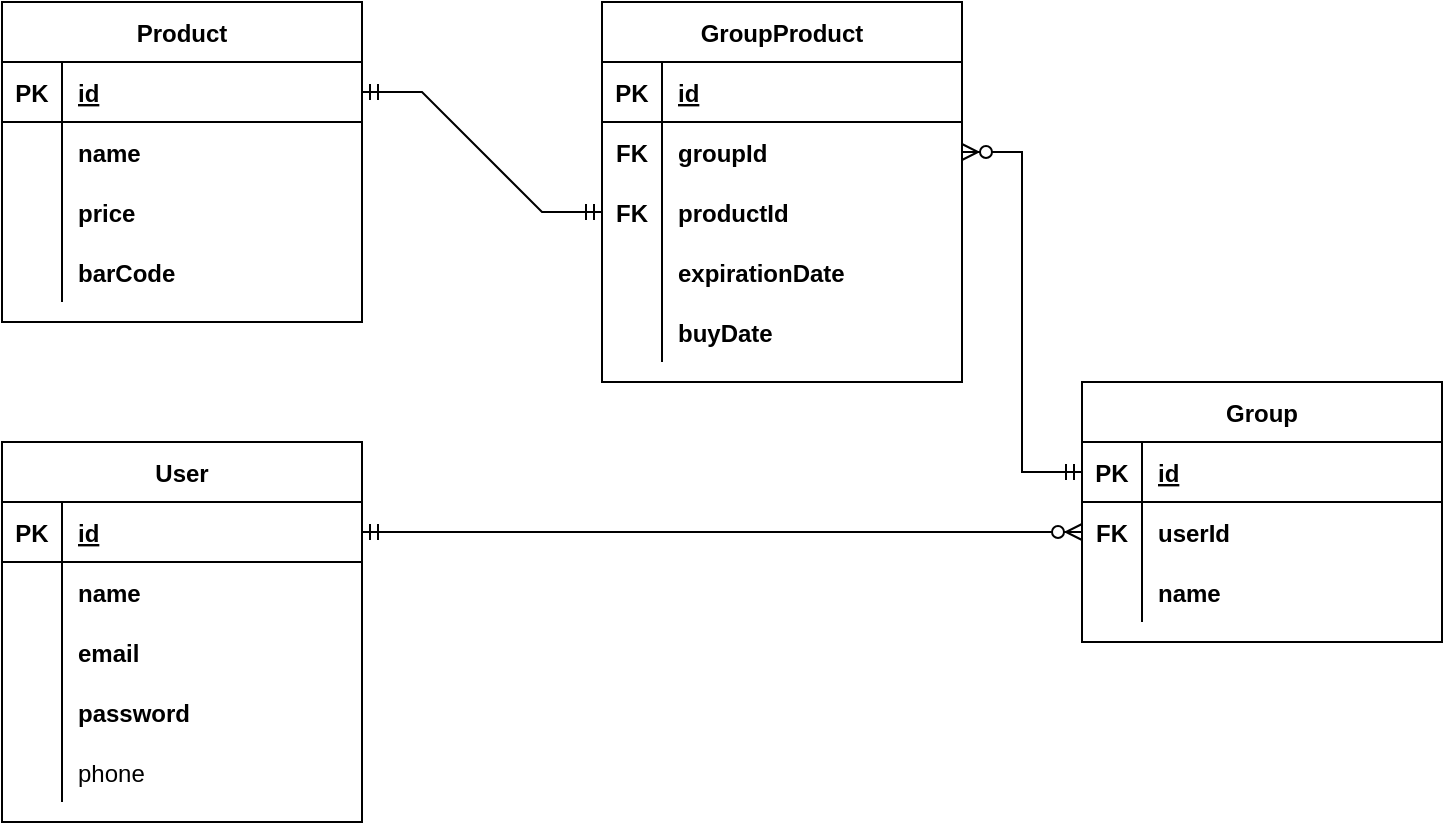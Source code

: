 <mxfile version="16.5.3" type="device"><diagram id="i0O98QzMgoXhwFGAQ1Lx" name="Page-1"><mxGraphModel dx="946" dy="645" grid="1" gridSize="10" guides="1" tooltips="1" connect="1" arrows="1" fold="1" page="1" pageScale="1" pageWidth="1100" pageHeight="850" math="0" shadow="0"><root><mxCell id="0"/><mxCell id="1" parent="0"/><mxCell id="Ga01ERjgmfE5X0jBdhNn-1" value="Product" style="shape=table;startSize=30;container=1;collapsible=1;childLayout=tableLayout;fixedRows=1;rowLines=0;fontStyle=1;align=center;resizeLast=1;" parent="1" vertex="1"><mxGeometry x="80" y="40" width="180" height="160" as="geometry"/></mxCell><mxCell id="Ga01ERjgmfE5X0jBdhNn-2" value="" style="shape=tableRow;horizontal=0;startSize=0;swimlaneHead=0;swimlaneBody=0;fillColor=none;collapsible=0;dropTarget=0;points=[[0,0.5],[1,0.5]];portConstraint=eastwest;top=0;left=0;right=0;bottom=1;" parent="Ga01ERjgmfE5X0jBdhNn-1" vertex="1"><mxGeometry y="30" width="180" height="30" as="geometry"/></mxCell><mxCell id="Ga01ERjgmfE5X0jBdhNn-3" value="PK" style="shape=partialRectangle;connectable=0;fillColor=none;top=0;left=0;bottom=0;right=0;fontStyle=1;overflow=hidden;" parent="Ga01ERjgmfE5X0jBdhNn-2" vertex="1"><mxGeometry width="30" height="30" as="geometry"><mxRectangle width="30" height="30" as="alternateBounds"/></mxGeometry></mxCell><mxCell id="Ga01ERjgmfE5X0jBdhNn-4" value="id" style="shape=partialRectangle;connectable=0;fillColor=none;top=0;left=0;bottom=0;right=0;align=left;spacingLeft=6;fontStyle=5;overflow=hidden;" parent="Ga01ERjgmfE5X0jBdhNn-2" vertex="1"><mxGeometry x="30" width="150" height="30" as="geometry"><mxRectangle width="150" height="30" as="alternateBounds"/></mxGeometry></mxCell><mxCell id="Ga01ERjgmfE5X0jBdhNn-5" value="" style="shape=tableRow;horizontal=0;startSize=0;swimlaneHead=0;swimlaneBody=0;fillColor=none;collapsible=0;dropTarget=0;points=[[0,0.5],[1,0.5]];portConstraint=eastwest;top=0;left=0;right=0;bottom=0;" parent="Ga01ERjgmfE5X0jBdhNn-1" vertex="1"><mxGeometry y="60" width="180" height="30" as="geometry"/></mxCell><mxCell id="Ga01ERjgmfE5X0jBdhNn-6" value="" style="shape=partialRectangle;connectable=0;fillColor=none;top=0;left=0;bottom=0;right=0;editable=1;overflow=hidden;" parent="Ga01ERjgmfE5X0jBdhNn-5" vertex="1"><mxGeometry width="30" height="30" as="geometry"><mxRectangle width="30" height="30" as="alternateBounds"/></mxGeometry></mxCell><mxCell id="Ga01ERjgmfE5X0jBdhNn-7" value="name" style="shape=partialRectangle;connectable=0;fillColor=none;top=0;left=0;bottom=0;right=0;align=left;spacingLeft=6;overflow=hidden;fontStyle=1" parent="Ga01ERjgmfE5X0jBdhNn-5" vertex="1"><mxGeometry x="30" width="150" height="30" as="geometry"><mxRectangle width="150" height="30" as="alternateBounds"/></mxGeometry></mxCell><mxCell id="Ga01ERjgmfE5X0jBdhNn-8" value="" style="shape=tableRow;horizontal=0;startSize=0;swimlaneHead=0;swimlaneBody=0;fillColor=none;collapsible=0;dropTarget=0;points=[[0,0.5],[1,0.5]];portConstraint=eastwest;top=0;left=0;right=0;bottom=0;" parent="Ga01ERjgmfE5X0jBdhNn-1" vertex="1"><mxGeometry y="90" width="180" height="30" as="geometry"/></mxCell><mxCell id="Ga01ERjgmfE5X0jBdhNn-9" value="" style="shape=partialRectangle;connectable=0;fillColor=none;top=0;left=0;bottom=0;right=0;editable=1;overflow=hidden;" parent="Ga01ERjgmfE5X0jBdhNn-8" vertex="1"><mxGeometry width="30" height="30" as="geometry"><mxRectangle width="30" height="30" as="alternateBounds"/></mxGeometry></mxCell><mxCell id="Ga01ERjgmfE5X0jBdhNn-10" value="price" style="shape=partialRectangle;connectable=0;fillColor=none;top=0;left=0;bottom=0;right=0;align=left;spacingLeft=6;overflow=hidden;fontStyle=1" parent="Ga01ERjgmfE5X0jBdhNn-8" vertex="1"><mxGeometry x="30" width="150" height="30" as="geometry"><mxRectangle width="150" height="30" as="alternateBounds"/></mxGeometry></mxCell><mxCell id="Ga01ERjgmfE5X0jBdhNn-11" value="" style="shape=tableRow;horizontal=0;startSize=0;swimlaneHead=0;swimlaneBody=0;fillColor=none;collapsible=0;dropTarget=0;points=[[0,0.5],[1,0.5]];portConstraint=eastwest;top=0;left=0;right=0;bottom=0;" parent="Ga01ERjgmfE5X0jBdhNn-1" vertex="1"><mxGeometry y="120" width="180" height="30" as="geometry"/></mxCell><mxCell id="Ga01ERjgmfE5X0jBdhNn-12" value="" style="shape=partialRectangle;connectable=0;fillColor=none;top=0;left=0;bottom=0;right=0;editable=1;overflow=hidden;" parent="Ga01ERjgmfE5X0jBdhNn-11" vertex="1"><mxGeometry width="30" height="30" as="geometry"><mxRectangle width="30" height="30" as="alternateBounds"/></mxGeometry></mxCell><mxCell id="Ga01ERjgmfE5X0jBdhNn-13" value="barCode" style="shape=partialRectangle;connectable=0;fillColor=none;top=0;left=0;bottom=0;right=0;align=left;spacingLeft=6;overflow=hidden;fontStyle=1" parent="Ga01ERjgmfE5X0jBdhNn-11" vertex="1"><mxGeometry x="30" width="150" height="30" as="geometry"><mxRectangle width="150" height="30" as="alternateBounds"/></mxGeometry></mxCell><mxCell id="Ga01ERjgmfE5X0jBdhNn-20" value="GroupProduct" style="shape=table;startSize=30;container=1;collapsible=1;childLayout=tableLayout;fixedRows=1;rowLines=0;fontStyle=1;align=center;resizeLast=1;" parent="1" vertex="1"><mxGeometry x="380" y="40" width="180" height="190" as="geometry"/></mxCell><mxCell id="Ga01ERjgmfE5X0jBdhNn-21" value="" style="shape=tableRow;horizontal=0;startSize=0;swimlaneHead=0;swimlaneBody=0;fillColor=none;collapsible=0;dropTarget=0;points=[[0,0.5],[1,0.5]];portConstraint=eastwest;top=0;left=0;right=0;bottom=1;" parent="Ga01ERjgmfE5X0jBdhNn-20" vertex="1"><mxGeometry y="30" width="180" height="30" as="geometry"/></mxCell><mxCell id="Ga01ERjgmfE5X0jBdhNn-22" value="PK" style="shape=partialRectangle;connectable=0;fillColor=none;top=0;left=0;bottom=0;right=0;fontStyle=1;overflow=hidden;" parent="Ga01ERjgmfE5X0jBdhNn-21" vertex="1"><mxGeometry width="30" height="30" as="geometry"><mxRectangle width="30" height="30" as="alternateBounds"/></mxGeometry></mxCell><mxCell id="Ga01ERjgmfE5X0jBdhNn-23" value="id" style="shape=partialRectangle;connectable=0;fillColor=none;top=0;left=0;bottom=0;right=0;align=left;spacingLeft=6;fontStyle=5;overflow=hidden;" parent="Ga01ERjgmfE5X0jBdhNn-21" vertex="1"><mxGeometry x="30" width="150" height="30" as="geometry"><mxRectangle width="150" height="30" as="alternateBounds"/></mxGeometry></mxCell><mxCell id="kSH8Gty0BtnXrDlBKbD1-30" value="" style="shape=tableRow;horizontal=0;startSize=0;swimlaneHead=0;swimlaneBody=0;fillColor=none;collapsible=0;dropTarget=0;points=[[0,0.5],[1,0.5]];portConstraint=eastwest;top=0;left=0;right=0;bottom=0;" vertex="1" parent="Ga01ERjgmfE5X0jBdhNn-20"><mxGeometry y="60" width="180" height="30" as="geometry"/></mxCell><mxCell id="kSH8Gty0BtnXrDlBKbD1-31" value="FK" style="shape=partialRectangle;connectable=0;fillColor=none;top=0;left=0;bottom=0;right=0;editable=1;overflow=hidden;fontStyle=1" vertex="1" parent="kSH8Gty0BtnXrDlBKbD1-30"><mxGeometry width="30" height="30" as="geometry"><mxRectangle width="30" height="30" as="alternateBounds"/></mxGeometry></mxCell><mxCell id="kSH8Gty0BtnXrDlBKbD1-32" value="groupId" style="shape=partialRectangle;connectable=0;fillColor=none;top=0;left=0;bottom=0;right=0;align=left;spacingLeft=6;overflow=hidden;fontStyle=1" vertex="1" parent="kSH8Gty0BtnXrDlBKbD1-30"><mxGeometry x="30" width="150" height="30" as="geometry"><mxRectangle width="150" height="30" as="alternateBounds"/></mxGeometry></mxCell><mxCell id="kSH8Gty0BtnXrDlBKbD1-33" value="" style="shape=tableRow;horizontal=0;startSize=0;swimlaneHead=0;swimlaneBody=0;fillColor=none;collapsible=0;dropTarget=0;points=[[0,0.5],[1,0.5]];portConstraint=eastwest;top=0;left=0;right=0;bottom=0;" vertex="1" parent="Ga01ERjgmfE5X0jBdhNn-20"><mxGeometry y="90" width="180" height="30" as="geometry"/></mxCell><mxCell id="kSH8Gty0BtnXrDlBKbD1-34" value="FK" style="shape=partialRectangle;connectable=0;fillColor=none;top=0;left=0;bottom=0;right=0;editable=1;overflow=hidden;fontStyle=1" vertex="1" parent="kSH8Gty0BtnXrDlBKbD1-33"><mxGeometry width="30" height="30" as="geometry"><mxRectangle width="30" height="30" as="alternateBounds"/></mxGeometry></mxCell><mxCell id="kSH8Gty0BtnXrDlBKbD1-35" value="productId" style="shape=partialRectangle;connectable=0;fillColor=none;top=0;left=0;bottom=0;right=0;align=left;spacingLeft=6;overflow=hidden;fontStyle=1" vertex="1" parent="kSH8Gty0BtnXrDlBKbD1-33"><mxGeometry x="30" width="150" height="30" as="geometry"><mxRectangle width="150" height="30" as="alternateBounds"/></mxGeometry></mxCell><mxCell id="Ga01ERjgmfE5X0jBdhNn-30" value="" style="shape=tableRow;horizontal=0;startSize=0;swimlaneHead=0;swimlaneBody=0;fillColor=none;collapsible=0;dropTarget=0;points=[[0,0.5],[1,0.5]];portConstraint=eastwest;top=0;left=0;right=0;bottom=0;" parent="Ga01ERjgmfE5X0jBdhNn-20" vertex="1"><mxGeometry y="120" width="180" height="30" as="geometry"/></mxCell><mxCell id="Ga01ERjgmfE5X0jBdhNn-31" value="" style="shape=partialRectangle;connectable=0;fillColor=none;top=0;left=0;bottom=0;right=0;editable=1;overflow=hidden;" parent="Ga01ERjgmfE5X0jBdhNn-30" vertex="1"><mxGeometry width="30" height="30" as="geometry"><mxRectangle width="30" height="30" as="alternateBounds"/></mxGeometry></mxCell><mxCell id="Ga01ERjgmfE5X0jBdhNn-32" value="expirationDate" style="shape=partialRectangle;connectable=0;fillColor=none;top=0;left=0;bottom=0;right=0;align=left;spacingLeft=6;overflow=hidden;fontStyle=1" parent="Ga01ERjgmfE5X0jBdhNn-30" vertex="1"><mxGeometry x="30" width="150" height="30" as="geometry"><mxRectangle width="150" height="30" as="alternateBounds"/></mxGeometry></mxCell><mxCell id="Ga01ERjgmfE5X0jBdhNn-33" value="" style="shape=tableRow;horizontal=0;startSize=0;swimlaneHead=0;swimlaneBody=0;fillColor=none;collapsible=0;dropTarget=0;points=[[0,0.5],[1,0.5]];portConstraint=eastwest;top=0;left=0;right=0;bottom=0;" parent="Ga01ERjgmfE5X0jBdhNn-20" vertex="1"><mxGeometry y="150" width="180" height="30" as="geometry"/></mxCell><mxCell id="Ga01ERjgmfE5X0jBdhNn-34" value="" style="shape=partialRectangle;connectable=0;fillColor=none;top=0;left=0;bottom=0;right=0;editable=1;overflow=hidden;" parent="Ga01ERjgmfE5X0jBdhNn-33" vertex="1"><mxGeometry width="30" height="30" as="geometry"><mxRectangle width="30" height="30" as="alternateBounds"/></mxGeometry></mxCell><mxCell id="Ga01ERjgmfE5X0jBdhNn-35" value="buyDate" style="shape=partialRectangle;connectable=0;fillColor=none;top=0;left=0;bottom=0;right=0;align=left;spacingLeft=6;overflow=hidden;fontStyle=1" parent="Ga01ERjgmfE5X0jBdhNn-33" vertex="1"><mxGeometry x="30" width="150" height="30" as="geometry"><mxRectangle width="150" height="30" as="alternateBounds"/></mxGeometry></mxCell><mxCell id="kSH8Gty0BtnXrDlBKbD1-1" value="Group" style="shape=table;startSize=30;container=1;collapsible=1;childLayout=tableLayout;fixedRows=1;rowLines=0;fontStyle=1;align=center;resizeLast=1;" vertex="1" parent="1"><mxGeometry x="620" y="230" width="180" height="130" as="geometry"/></mxCell><mxCell id="kSH8Gty0BtnXrDlBKbD1-2" value="" style="shape=tableRow;horizontal=0;startSize=0;swimlaneHead=0;swimlaneBody=0;fillColor=none;collapsible=0;dropTarget=0;points=[[0,0.5],[1,0.5]];portConstraint=eastwest;top=0;left=0;right=0;bottom=1;" vertex="1" parent="kSH8Gty0BtnXrDlBKbD1-1"><mxGeometry y="30" width="180" height="30" as="geometry"/></mxCell><mxCell id="kSH8Gty0BtnXrDlBKbD1-3" value="PK" style="shape=partialRectangle;connectable=0;fillColor=none;top=0;left=0;bottom=0;right=0;fontStyle=1;overflow=hidden;" vertex="1" parent="kSH8Gty0BtnXrDlBKbD1-2"><mxGeometry width="30" height="30" as="geometry"><mxRectangle width="30" height="30" as="alternateBounds"/></mxGeometry></mxCell><mxCell id="kSH8Gty0BtnXrDlBKbD1-4" value="id" style="shape=partialRectangle;connectable=0;fillColor=none;top=0;left=0;bottom=0;right=0;align=left;spacingLeft=6;fontStyle=5;overflow=hidden;" vertex="1" parent="kSH8Gty0BtnXrDlBKbD1-2"><mxGeometry x="30" width="150" height="30" as="geometry"><mxRectangle width="150" height="30" as="alternateBounds"/></mxGeometry></mxCell><mxCell id="kSH8Gty0BtnXrDlBKbD1-5" value="" style="shape=tableRow;horizontal=0;startSize=0;swimlaneHead=0;swimlaneBody=0;fillColor=none;collapsible=0;dropTarget=0;points=[[0,0.5],[1,0.5]];portConstraint=eastwest;top=0;left=0;right=0;bottom=0;" vertex="1" parent="kSH8Gty0BtnXrDlBKbD1-1"><mxGeometry y="60" width="180" height="30" as="geometry"/></mxCell><mxCell id="kSH8Gty0BtnXrDlBKbD1-6" value="FK" style="shape=partialRectangle;connectable=0;fillColor=none;top=0;left=0;bottom=0;right=0;editable=1;overflow=hidden;fontStyle=1" vertex="1" parent="kSH8Gty0BtnXrDlBKbD1-5"><mxGeometry width="30" height="30" as="geometry"><mxRectangle width="30" height="30" as="alternateBounds"/></mxGeometry></mxCell><mxCell id="kSH8Gty0BtnXrDlBKbD1-7" value="userId" style="shape=partialRectangle;connectable=0;fillColor=none;top=0;left=0;bottom=0;right=0;align=left;spacingLeft=6;overflow=hidden;fontStyle=1" vertex="1" parent="kSH8Gty0BtnXrDlBKbD1-5"><mxGeometry x="30" width="150" height="30" as="geometry"><mxRectangle width="150" height="30" as="alternateBounds"/></mxGeometry></mxCell><mxCell id="kSH8Gty0BtnXrDlBKbD1-11" value="" style="shape=tableRow;horizontal=0;startSize=0;swimlaneHead=0;swimlaneBody=0;fillColor=none;collapsible=0;dropTarget=0;points=[[0,0.5],[1,0.5]];portConstraint=eastwest;top=0;left=0;right=0;bottom=0;" vertex="1" parent="kSH8Gty0BtnXrDlBKbD1-1"><mxGeometry y="90" width="180" height="30" as="geometry"/></mxCell><mxCell id="kSH8Gty0BtnXrDlBKbD1-12" value="" style="shape=partialRectangle;connectable=0;fillColor=none;top=0;left=0;bottom=0;right=0;editable=1;overflow=hidden;" vertex="1" parent="kSH8Gty0BtnXrDlBKbD1-11"><mxGeometry width="30" height="30" as="geometry"><mxRectangle width="30" height="30" as="alternateBounds"/></mxGeometry></mxCell><mxCell id="kSH8Gty0BtnXrDlBKbD1-13" value="name" style="shape=partialRectangle;connectable=0;fillColor=none;top=0;left=0;bottom=0;right=0;align=left;spacingLeft=6;overflow=hidden;fontStyle=1" vertex="1" parent="kSH8Gty0BtnXrDlBKbD1-11"><mxGeometry x="30" width="150" height="30" as="geometry"><mxRectangle width="150" height="30" as="alternateBounds"/></mxGeometry></mxCell><mxCell id="kSH8Gty0BtnXrDlBKbD1-14" value="User" style="shape=table;startSize=30;container=1;collapsible=1;childLayout=tableLayout;fixedRows=1;rowLines=0;fontStyle=1;align=center;resizeLast=1;" vertex="1" parent="1"><mxGeometry x="80" y="260" width="180" height="190" as="geometry"/></mxCell><mxCell id="kSH8Gty0BtnXrDlBKbD1-15" value="" style="shape=tableRow;horizontal=0;startSize=0;swimlaneHead=0;swimlaneBody=0;fillColor=none;collapsible=0;dropTarget=0;points=[[0,0.5],[1,0.5]];portConstraint=eastwest;top=0;left=0;right=0;bottom=1;" vertex="1" parent="kSH8Gty0BtnXrDlBKbD1-14"><mxGeometry y="30" width="180" height="30" as="geometry"/></mxCell><mxCell id="kSH8Gty0BtnXrDlBKbD1-16" value="PK" style="shape=partialRectangle;connectable=0;fillColor=none;top=0;left=0;bottom=0;right=0;fontStyle=1;overflow=hidden;" vertex="1" parent="kSH8Gty0BtnXrDlBKbD1-15"><mxGeometry width="30" height="30" as="geometry"><mxRectangle width="30" height="30" as="alternateBounds"/></mxGeometry></mxCell><mxCell id="kSH8Gty0BtnXrDlBKbD1-17" value="id" style="shape=partialRectangle;connectable=0;fillColor=none;top=0;left=0;bottom=0;right=0;align=left;spacingLeft=6;fontStyle=5;overflow=hidden;" vertex="1" parent="kSH8Gty0BtnXrDlBKbD1-15"><mxGeometry x="30" width="150" height="30" as="geometry"><mxRectangle width="150" height="30" as="alternateBounds"/></mxGeometry></mxCell><mxCell id="kSH8Gty0BtnXrDlBKbD1-18" value="" style="shape=tableRow;horizontal=0;startSize=0;swimlaneHead=0;swimlaneBody=0;fillColor=none;collapsible=0;dropTarget=0;points=[[0,0.5],[1,0.5]];portConstraint=eastwest;top=0;left=0;right=0;bottom=0;" vertex="1" parent="kSH8Gty0BtnXrDlBKbD1-14"><mxGeometry y="60" width="180" height="30" as="geometry"/></mxCell><mxCell id="kSH8Gty0BtnXrDlBKbD1-19" value="" style="shape=partialRectangle;connectable=0;fillColor=none;top=0;left=0;bottom=0;right=0;editable=1;overflow=hidden;" vertex="1" parent="kSH8Gty0BtnXrDlBKbD1-18"><mxGeometry width="30" height="30" as="geometry"><mxRectangle width="30" height="30" as="alternateBounds"/></mxGeometry></mxCell><mxCell id="kSH8Gty0BtnXrDlBKbD1-20" value="name" style="shape=partialRectangle;connectable=0;fillColor=none;top=0;left=0;bottom=0;right=0;align=left;spacingLeft=6;overflow=hidden;fontStyle=1" vertex="1" parent="kSH8Gty0BtnXrDlBKbD1-18"><mxGeometry x="30" width="150" height="30" as="geometry"><mxRectangle width="150" height="30" as="alternateBounds"/></mxGeometry></mxCell><mxCell id="kSH8Gty0BtnXrDlBKbD1-21" value="" style="shape=tableRow;horizontal=0;startSize=0;swimlaneHead=0;swimlaneBody=0;fillColor=none;collapsible=0;dropTarget=0;points=[[0,0.5],[1,0.5]];portConstraint=eastwest;top=0;left=0;right=0;bottom=0;" vertex="1" parent="kSH8Gty0BtnXrDlBKbD1-14"><mxGeometry y="90" width="180" height="30" as="geometry"/></mxCell><mxCell id="kSH8Gty0BtnXrDlBKbD1-22" value="" style="shape=partialRectangle;connectable=0;fillColor=none;top=0;left=0;bottom=0;right=0;editable=1;overflow=hidden;" vertex="1" parent="kSH8Gty0BtnXrDlBKbD1-21"><mxGeometry width="30" height="30" as="geometry"><mxRectangle width="30" height="30" as="alternateBounds"/></mxGeometry></mxCell><mxCell id="kSH8Gty0BtnXrDlBKbD1-23" value="email" style="shape=partialRectangle;connectable=0;fillColor=none;top=0;left=0;bottom=0;right=0;align=left;spacingLeft=6;overflow=hidden;fontStyle=1" vertex="1" parent="kSH8Gty0BtnXrDlBKbD1-21"><mxGeometry x="30" width="150" height="30" as="geometry"><mxRectangle width="150" height="30" as="alternateBounds"/></mxGeometry></mxCell><mxCell id="kSH8Gty0BtnXrDlBKbD1-24" value="" style="shape=tableRow;horizontal=0;startSize=0;swimlaneHead=0;swimlaneBody=0;fillColor=none;collapsible=0;dropTarget=0;points=[[0,0.5],[1,0.5]];portConstraint=eastwest;top=0;left=0;right=0;bottom=0;" vertex="1" parent="kSH8Gty0BtnXrDlBKbD1-14"><mxGeometry y="120" width="180" height="30" as="geometry"/></mxCell><mxCell id="kSH8Gty0BtnXrDlBKbD1-25" value="" style="shape=partialRectangle;connectable=0;fillColor=none;top=0;left=0;bottom=0;right=0;editable=1;overflow=hidden;" vertex="1" parent="kSH8Gty0BtnXrDlBKbD1-24"><mxGeometry width="30" height="30" as="geometry"><mxRectangle width="30" height="30" as="alternateBounds"/></mxGeometry></mxCell><mxCell id="kSH8Gty0BtnXrDlBKbD1-26" value="password" style="shape=partialRectangle;connectable=0;fillColor=none;top=0;left=0;bottom=0;right=0;align=left;spacingLeft=6;overflow=hidden;fontStyle=1" vertex="1" parent="kSH8Gty0BtnXrDlBKbD1-24"><mxGeometry x="30" width="150" height="30" as="geometry"><mxRectangle width="150" height="30" as="alternateBounds"/></mxGeometry></mxCell><mxCell id="kSH8Gty0BtnXrDlBKbD1-27" value="" style="shape=tableRow;horizontal=0;startSize=0;swimlaneHead=0;swimlaneBody=0;fillColor=none;collapsible=0;dropTarget=0;points=[[0,0.5],[1,0.5]];portConstraint=eastwest;top=0;left=0;right=0;bottom=0;" vertex="1" parent="kSH8Gty0BtnXrDlBKbD1-14"><mxGeometry y="150" width="180" height="30" as="geometry"/></mxCell><mxCell id="kSH8Gty0BtnXrDlBKbD1-28" value="" style="shape=partialRectangle;connectable=0;fillColor=none;top=0;left=0;bottom=0;right=0;editable=1;overflow=hidden;" vertex="1" parent="kSH8Gty0BtnXrDlBKbD1-27"><mxGeometry width="30" height="30" as="geometry"><mxRectangle width="30" height="30" as="alternateBounds"/></mxGeometry></mxCell><mxCell id="kSH8Gty0BtnXrDlBKbD1-29" value="phone" style="shape=partialRectangle;connectable=0;fillColor=none;top=0;left=0;bottom=0;right=0;align=left;spacingLeft=6;overflow=hidden;fontStyle=0" vertex="1" parent="kSH8Gty0BtnXrDlBKbD1-27"><mxGeometry x="30" width="150" height="30" as="geometry"><mxRectangle width="150" height="30" as="alternateBounds"/></mxGeometry></mxCell><mxCell id="kSH8Gty0BtnXrDlBKbD1-39" value="" style="edgeStyle=entityRelationEdgeStyle;fontSize=12;html=1;endArrow=ERmandOne;startArrow=ERmandOne;rounded=0;exitX=1;exitY=0.5;exitDx=0;exitDy=0;entryX=0;entryY=0.5;entryDx=0;entryDy=0;" edge="1" parent="1" source="Ga01ERjgmfE5X0jBdhNn-2" target="kSH8Gty0BtnXrDlBKbD1-33"><mxGeometry width="100" height="100" relative="1" as="geometry"><mxPoint x="440" y="380" as="sourcePoint"/><mxPoint x="540" y="280" as="targetPoint"/></mxGeometry></mxCell><mxCell id="kSH8Gty0BtnXrDlBKbD1-41" value="" style="edgeStyle=entityRelationEdgeStyle;fontSize=12;html=1;endArrow=ERzeroToMany;startArrow=ERmandOne;rounded=0;exitX=0;exitY=0.5;exitDx=0;exitDy=0;entryX=1;entryY=0.5;entryDx=0;entryDy=0;" edge="1" parent="1" source="kSH8Gty0BtnXrDlBKbD1-2" target="kSH8Gty0BtnXrDlBKbD1-30"><mxGeometry width="100" height="100" relative="1" as="geometry"><mxPoint x="620" y="380" as="sourcePoint"/><mxPoint x="720" y="280" as="targetPoint"/></mxGeometry></mxCell><mxCell id="kSH8Gty0BtnXrDlBKbD1-42" value="" style="edgeStyle=entityRelationEdgeStyle;fontSize=12;html=1;endArrow=ERzeroToMany;startArrow=ERmandOne;rounded=0;exitX=1;exitY=0.5;exitDx=0;exitDy=0;" edge="1" parent="1" source="kSH8Gty0BtnXrDlBKbD1-15" target="kSH8Gty0BtnXrDlBKbD1-5"><mxGeometry width="100" height="100" relative="1" as="geometry"><mxPoint x="420" y="350" as="sourcePoint"/><mxPoint x="520" y="250" as="targetPoint"/></mxGeometry></mxCell></root></mxGraphModel></diagram></mxfile>